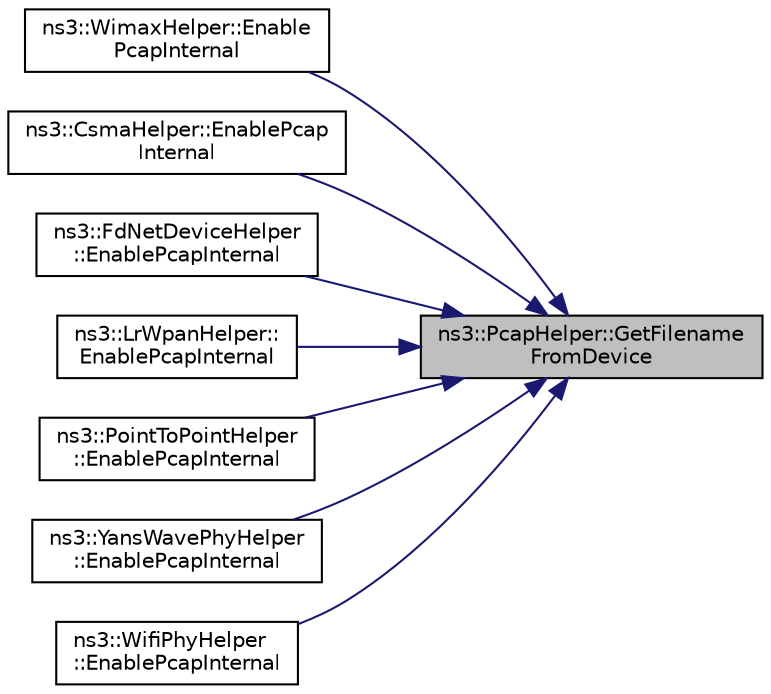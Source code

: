 digraph "ns3::PcapHelper::GetFilenameFromDevice"
{
 // LATEX_PDF_SIZE
  edge [fontname="Helvetica",fontsize="10",labelfontname="Helvetica",labelfontsize="10"];
  node [fontname="Helvetica",fontsize="10",shape=record];
  rankdir="RL";
  Node1 [label="ns3::PcapHelper::GetFilename\lFromDevice",height=0.2,width=0.4,color="black", fillcolor="grey75", style="filled", fontcolor="black",tooltip="Let the pcap helper figure out a reasonable filename to use for a pcap file associated with a device."];
  Node1 -> Node2 [dir="back",color="midnightblue",fontsize="10",style="solid",fontname="Helvetica"];
  Node2 [label="ns3::WimaxHelper::Enable\lPcapInternal",height=0.2,width=0.4,color="black", fillcolor="white", style="filled",URL="$classns3_1_1_wimax_helper.html#ac7ed63d9f88a3247be0ec795ab8d8524",tooltip="Enable pcap output on the indicated net device."];
  Node1 -> Node3 [dir="back",color="midnightblue",fontsize="10",style="solid",fontname="Helvetica"];
  Node3 [label="ns3::CsmaHelper::EnablePcap\lInternal",height=0.2,width=0.4,color="black", fillcolor="white", style="filled",URL="$classns3_1_1_csma_helper.html#a3a3b8319bd49352ac6e597acc48c4485",tooltip="Enable pcap output on the indicated net device."];
  Node1 -> Node4 [dir="back",color="midnightblue",fontsize="10",style="solid",fontname="Helvetica"];
  Node4 [label="ns3::FdNetDeviceHelper\l::EnablePcapInternal",height=0.2,width=0.4,color="black", fillcolor="white", style="filled",URL="$classns3_1_1_fd_net_device_helper.html#ad2438701b5de250057f690ad9c88a693",tooltip="Enable pcap output on the indicated net device."];
  Node1 -> Node5 [dir="back",color="midnightblue",fontsize="10",style="solid",fontname="Helvetica"];
  Node5 [label="ns3::LrWpanHelper::\lEnablePcapInternal",height=0.2,width=0.4,color="black", fillcolor="white", style="filled",URL="$classns3_1_1_lr_wpan_helper.html#a9599950ff3cf6cce0538b68a9a267852",tooltip="Enable pcap output on the indicated net device."];
  Node1 -> Node6 [dir="back",color="midnightblue",fontsize="10",style="solid",fontname="Helvetica"];
  Node6 [label="ns3::PointToPointHelper\l::EnablePcapInternal",height=0.2,width=0.4,color="black", fillcolor="white", style="filled",URL="$classns3_1_1_point_to_point_helper.html#abe3ce49bfc07a9d40cead59b508b9c3e",tooltip="Enable pcap output the indicated net device."];
  Node1 -> Node7 [dir="back",color="midnightblue",fontsize="10",style="solid",fontname="Helvetica"];
  Node7 [label="ns3::YansWavePhyHelper\l::EnablePcapInternal",height=0.2,width=0.4,color="black", fillcolor="white", style="filled",URL="$classns3_1_1_yans_wave_phy_helper.html#a6bcc70f08dc2e44676089f334c4345b0",tooltip="Enable pcap output the indicated net device."];
  Node1 -> Node8 [dir="back",color="midnightblue",fontsize="10",style="solid",fontname="Helvetica"];
  Node8 [label="ns3::WifiPhyHelper\l::EnablePcapInternal",height=0.2,width=0.4,color="black", fillcolor="white", style="filled",URL="$classns3_1_1_wifi_phy_helper.html#a1d0dc819ef2e257409b6b84924d07085",tooltip="Enable pcap output the indicated net device."];
}

